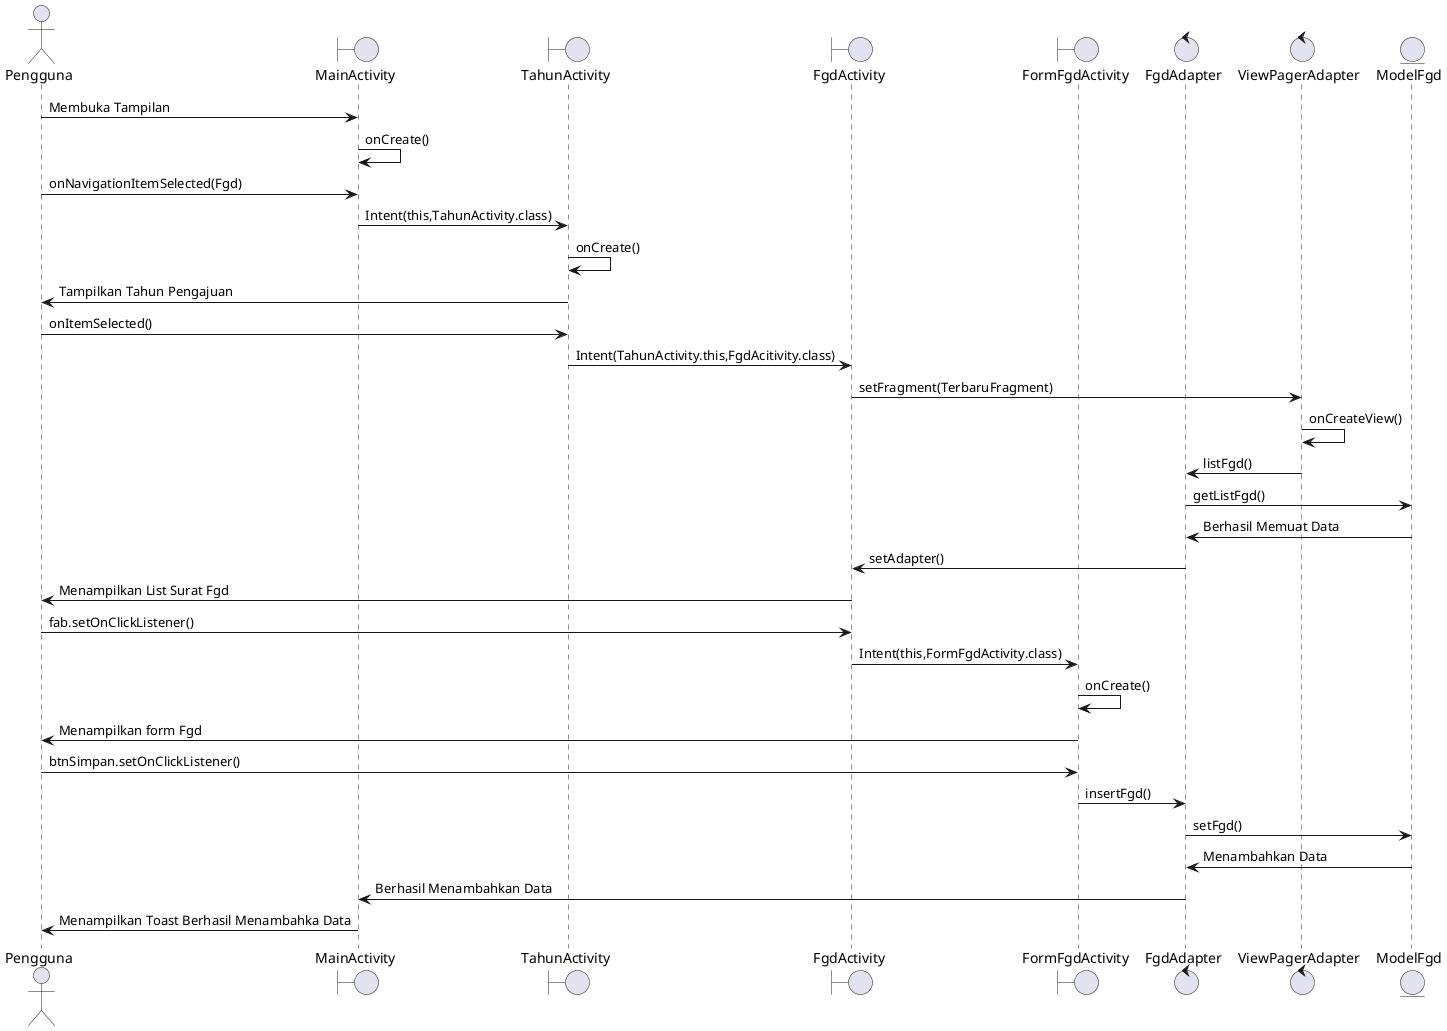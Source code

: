 @startuml
Actor Pengguna
Boundary MainActivity
Boundary TahunActivity
Boundary FgdActivity
Boundary FormFgdActivity
Control FgdAdapter
Control ViewPagerAdapter
Entity ModelFgd
Pengguna ->MainActivity:Membuka Tampilan
MainActivity-> MainActivity: onCreate()
Pengguna -> MainActivity : onNavigationItemSelected(Fgd)
MainActivity->TahunActivity:Intent(this,TahunActivity.class)
TahunActivity->TahunActivity:onCreate()
TahunActivity -> Pengguna: Tampilkan Tahun Pengajuan
Pengguna -> TahunActivity:onItemSelected()
TahunActivity -> FgdActivity:Intent(TahunActivity.this,FgdAcitivity.class)
FgdActivity->ViewPagerAdapter:setFragment(TerbaruFragment)
ViewPagerAdapter ->ViewPagerAdapter:onCreateView()
ViewPagerAdapter -> FgdAdapter:listFgd()
FgdAdapter -> ModelFgd: getListFgd()
ModelFgd -> FgdAdapter: Berhasil Memuat Data
FgdAdapter->FgdActivity:setAdapter()
FgdActivity->Pengguna:Menampilkan List Surat Fgd
Pengguna -> FgdActivity:fab.setOnClickListener()
FgdActivity->FormFgdActivity:Intent(this,FormFgdActivity.class)
FormFgdActivity->FormFgdActivity:onCreate()
FormFgdActivity->Pengguna:Menampilkan form Fgd
Pengguna->FormFgdActivity:btnSimpan.setOnClickListener()
FormFgdActivity->FgdAdapter:insertFgd()
FgdAdapter->ModelFgd:setFgd()
ModelFgd->FgdAdapter:Menambahkan Data
FgdAdapter->MainActivity:Berhasil Menambahkan Data
MainActivity->Pengguna: Menampilkan Toast Berhasil Menambahka Data
@enduml